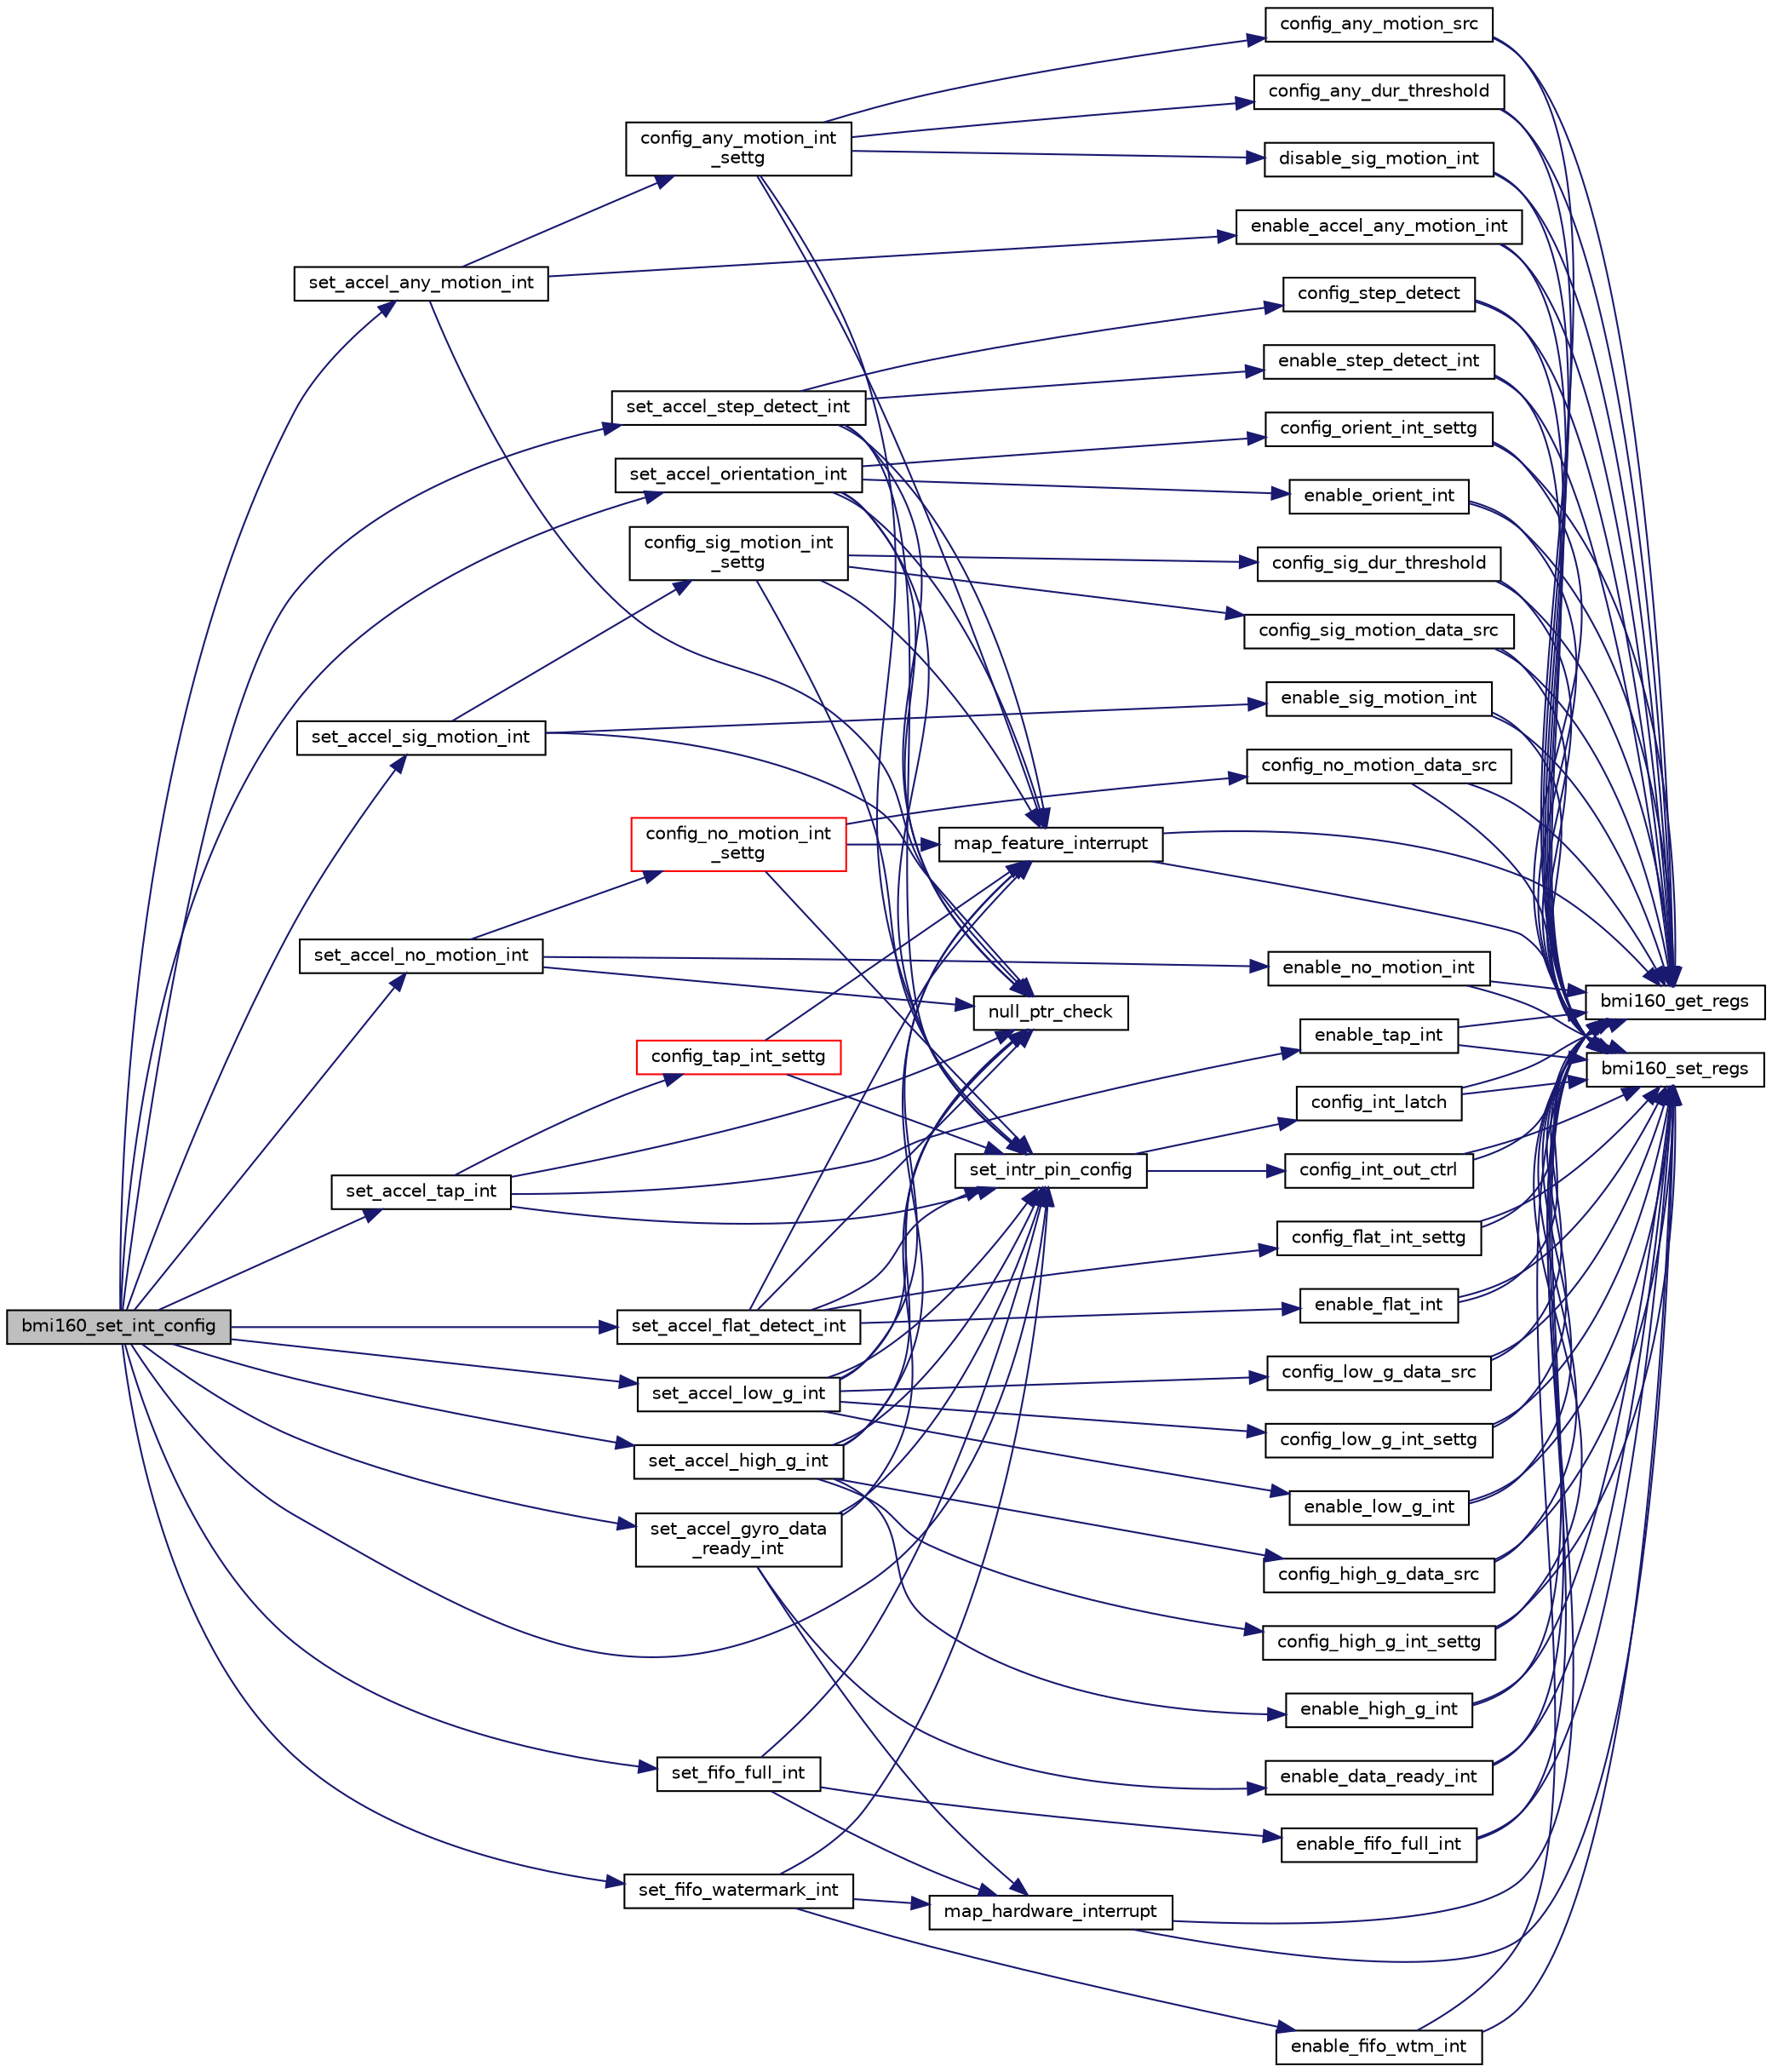 digraph "bmi160_set_int_config"
{
  edge [fontname="Helvetica",fontsize="10",labelfontname="Helvetica",labelfontsize="10"];
  node [fontname="Helvetica",fontsize="10",shape=record];
  rankdir="LR";
  Node1 [label="bmi160_set_int_config",height=0.2,width=0.4,color="black", fillcolor="grey75", style="filled", fontcolor="black"];
  Node1 -> Node2 [color="midnightblue",fontsize="10",style="solid",fontname="Helvetica"];
  Node2 [label="set_accel_any_motion_int",height=0.2,width=0.4,color="black", fillcolor="white", style="filled",URL="$bmi160_8c.html#ad7da9617be15890e9deb9895241782e3",tooltip="This API sets the any-motion interrupt of the sensor. This interrupt occurs when accel values exceeds..."];
  Node2 -> Node3 [color="midnightblue",fontsize="10",style="solid",fontname="Helvetica"];
  Node3 [label="null_ptr_check",height=0.2,width=0.4,color="black", fillcolor="white", style="filled",URL="$bmi160_8c.html#a7c59ba614abc7775f4bfcf6bf6dc3f0e",tooltip="This API is used to validate the device structure pointer for null conditions. "];
  Node2 -> Node4 [color="midnightblue",fontsize="10",style="solid",fontname="Helvetica"];
  Node4 [label="enable_accel_any_motion_int",height=0.2,width=0.4,color="black", fillcolor="white", style="filled",URL="$bmi160_8c.html#af4447110129e1d073de825b50916ec2c",tooltip="This API enables the any-motion interrupt for accel. "];
  Node4 -> Node5 [color="midnightblue",fontsize="10",style="solid",fontname="Helvetica"];
  Node5 [label="bmi160_get_regs",height=0.2,width=0.4,color="black", fillcolor="white", style="filled",URL="$bmi160_8c.html#a9bebc4a575526f49e625a87de9478e04",tooltip="This API reads the data from the given register address of sensor. "];
  Node4 -> Node6 [color="midnightblue",fontsize="10",style="solid",fontname="Helvetica"];
  Node6 [label="bmi160_set_regs",height=0.2,width=0.4,color="black", fillcolor="white", style="filled",URL="$bmi160_8c.html#a5bea435582a9fdb2c331f64b61e0d6c5",tooltip="This API writes the given data to the register address of sensor. "];
  Node2 -> Node7 [color="midnightblue",fontsize="10",style="solid",fontname="Helvetica"];
  Node7 [label="config_any_motion_int\l_settg",height=0.2,width=0.4,color="black", fillcolor="white", style="filled",URL="$bmi160_8c.html#a1033718a3595b55f682916d0058172fb",tooltip="This API configure necessary setting of any-motion interrupt. "];
  Node7 -> Node8 [color="midnightblue",fontsize="10",style="solid",fontname="Helvetica"];
  Node8 [label="set_intr_pin_config",height=0.2,width=0.4,color="black", fillcolor="white", style="filled",URL="$bmi160_8c.html#ac8c8fb9cab8826a3dd5da5f1caff0be6",tooltip="This API configures the pins to fire the interrupt signal when it occurs. "];
  Node8 -> Node9 [color="midnightblue",fontsize="10",style="solid",fontname="Helvetica"];
  Node9 [label="config_int_out_ctrl",height=0.2,width=0.4,color="black", fillcolor="white", style="filled",URL="$bmi160_8c.html#adfdf621d43c30d1725e3b0d90121897b",tooltip="This API configure the behavioural setting of interrupt pin. "];
  Node9 -> Node5 [color="midnightblue",fontsize="10",style="solid",fontname="Helvetica"];
  Node9 -> Node6 [color="midnightblue",fontsize="10",style="solid",fontname="Helvetica"];
  Node8 -> Node10 [color="midnightblue",fontsize="10",style="solid",fontname="Helvetica"];
  Node10 [label="config_int_latch",height=0.2,width=0.4,color="black", fillcolor="white", style="filled",URL="$bmi160_8c.html#aa35edab511d1366601fa47a0b9632a6b",tooltip="This API configure the mode(input enable, latch or non-latch) of interrupt pin. "];
  Node10 -> Node5 [color="midnightblue",fontsize="10",style="solid",fontname="Helvetica"];
  Node10 -> Node6 [color="midnightblue",fontsize="10",style="solid",fontname="Helvetica"];
  Node7 -> Node11 [color="midnightblue",fontsize="10",style="solid",fontname="Helvetica"];
  Node11 [label="disable_sig_motion_int",height=0.2,width=0.4,color="black", fillcolor="white", style="filled",URL="$bmi160_8c.html#a0b0c941a21e155ee4258f87c58ed3431",tooltip="This API disable the sig-motion interrupt. "];
  Node11 -> Node5 [color="midnightblue",fontsize="10",style="solid",fontname="Helvetica"];
  Node11 -> Node6 [color="midnightblue",fontsize="10",style="solid",fontname="Helvetica"];
  Node7 -> Node12 [color="midnightblue",fontsize="10",style="solid",fontname="Helvetica"];
  Node12 [label="map_feature_interrupt",height=0.2,width=0.4,color="black", fillcolor="white", style="filled",URL="$bmi160_8c.html#a84e4d42010bbcb038937a2a56110fb8a",tooltip="This API is used to map/unmap the Any/Sig motion, Step det/Low-g, Double tap, Single tap..."];
  Node12 -> Node5 [color="midnightblue",fontsize="10",style="solid",fontname="Helvetica"];
  Node12 -> Node6 [color="midnightblue",fontsize="10",style="solid",fontname="Helvetica"];
  Node7 -> Node13 [color="midnightblue",fontsize="10",style="solid",fontname="Helvetica"];
  Node13 [label="config_any_motion_src",height=0.2,width=0.4,color="black", fillcolor="white", style="filled",URL="$bmi160_8c.html#a78e5520df4aeba3c9c14fc11708da35f",tooltip="This API configure the source of data(filter & pre-filter) for any-motion interrupt. "];
  Node13 -> Node5 [color="midnightblue",fontsize="10",style="solid",fontname="Helvetica"];
  Node13 -> Node6 [color="midnightblue",fontsize="10",style="solid",fontname="Helvetica"];
  Node7 -> Node14 [color="midnightblue",fontsize="10",style="solid",fontname="Helvetica"];
  Node14 [label="config_any_dur_threshold",height=0.2,width=0.4,color="black", fillcolor="white", style="filled",URL="$bmi160_8c.html#a50b9ffbec89f517d2ab0d43fe59999da",tooltip="This API configure the duration and threshold of any-motion interrupt. "];
  Node14 -> Node5 [color="midnightblue",fontsize="10",style="solid",fontname="Helvetica"];
  Node14 -> Node6 [color="midnightblue",fontsize="10",style="solid",fontname="Helvetica"];
  Node1 -> Node15 [color="midnightblue",fontsize="10",style="solid",fontname="Helvetica"];
  Node15 [label="set_accel_sig_motion_int",height=0.2,width=0.4,color="black", fillcolor="white", style="filled",URL="$bmi160_8c.html#a8a544220e2835a299e6d814f618c5127",tooltip="This API sets the significant motion interrupt of the sensor.This interrupt occurs when there is chan..."];
  Node15 -> Node3 [color="midnightblue",fontsize="10",style="solid",fontname="Helvetica"];
  Node15 -> Node16 [color="midnightblue",fontsize="10",style="solid",fontname="Helvetica"];
  Node16 [label="enable_sig_motion_int",height=0.2,width=0.4,color="black", fillcolor="white", style="filled",URL="$bmi160_8c.html#ab740913418b74bdedd9c81dd00e8f190",tooltip="This API enables the sig-motion motion interrupt. "];
  Node16 -> Node5 [color="midnightblue",fontsize="10",style="solid",fontname="Helvetica"];
  Node16 -> Node6 [color="midnightblue",fontsize="10",style="solid",fontname="Helvetica"];
  Node15 -> Node17 [color="midnightblue",fontsize="10",style="solid",fontname="Helvetica"];
  Node17 [label="config_sig_motion_int\l_settg",height=0.2,width=0.4,color="black", fillcolor="white", style="filled",URL="$bmi160_8c.html#a09e53f1ce6505ad749fcf93d339113fd",tooltip="This API configure the interrupt PIN setting for significant motion interrupt. "];
  Node17 -> Node8 [color="midnightblue",fontsize="10",style="solid",fontname="Helvetica"];
  Node17 -> Node12 [color="midnightblue",fontsize="10",style="solid",fontname="Helvetica"];
  Node17 -> Node18 [color="midnightblue",fontsize="10",style="solid",fontname="Helvetica"];
  Node18 [label="config_sig_motion_data_src",height=0.2,width=0.4,color="black", fillcolor="white", style="filled",URL="$bmi160_8c.html#a3a03a32c31ee5e16e7683a70cc65ec08",tooltip="This API configure the source of data(filter & pre-filter) for sig motion interrupt. "];
  Node18 -> Node5 [color="midnightblue",fontsize="10",style="solid",fontname="Helvetica"];
  Node18 -> Node6 [color="midnightblue",fontsize="10",style="solid",fontname="Helvetica"];
  Node17 -> Node19 [color="midnightblue",fontsize="10",style="solid",fontname="Helvetica"];
  Node19 [label="config_sig_dur_threshold",height=0.2,width=0.4,color="black", fillcolor="white", style="filled",URL="$bmi160_8c.html#acad524f3d313e2034ddd3114f5bbbf69",tooltip="This API configure the threshold, skip and proof time of sig motion interrupt. "];
  Node19 -> Node6 [color="midnightblue",fontsize="10",style="solid",fontname="Helvetica"];
  Node19 -> Node5 [color="midnightblue",fontsize="10",style="solid",fontname="Helvetica"];
  Node1 -> Node20 [color="midnightblue",fontsize="10",style="solid",fontname="Helvetica"];
  Node20 [label="set_accel_no_motion_int",height=0.2,width=0.4,color="black", fillcolor="white", style="filled",URL="$bmi160_8c.html#ae276c8f2eb45b1088d65e92533ef8de1",tooltip="This API sets the no motion/slow motion interrupt of the sensor. Slow motion is similar to any motion..."];
  Node20 -> Node3 [color="midnightblue",fontsize="10",style="solid",fontname="Helvetica"];
  Node20 -> Node21 [color="midnightblue",fontsize="10",style="solid",fontname="Helvetica"];
  Node21 [label="enable_no_motion_int",height=0.2,width=0.4,color="black", fillcolor="white", style="filled",URL="$bmi160_8c.html#abb02232fadb9fd7394fc917506c28f37",tooltip="This API enables the no motion/slow motion interrupt. "];
  Node21 -> Node5 [color="midnightblue",fontsize="10",style="solid",fontname="Helvetica"];
  Node21 -> Node6 [color="midnightblue",fontsize="10",style="solid",fontname="Helvetica"];
  Node20 -> Node22 [color="midnightblue",fontsize="10",style="solid",fontname="Helvetica"];
  Node22 [label="config_no_motion_int\l_settg",height=0.2,width=0.4,color="red", fillcolor="white", style="filled",URL="$bmi160_8c.html#a0dbb00706ea1bbdbdd8c24545fabd648",tooltip="This API configure the interrupt PIN setting for no motion/slow motion interrupt. ..."];
  Node22 -> Node8 [color="midnightblue",fontsize="10",style="solid",fontname="Helvetica"];
  Node22 -> Node12 [color="midnightblue",fontsize="10",style="solid",fontname="Helvetica"];
  Node22 -> Node23 [color="midnightblue",fontsize="10",style="solid",fontname="Helvetica"];
  Node23 [label="config_no_motion_data_src",height=0.2,width=0.4,color="black", fillcolor="white", style="filled",URL="$bmi160_8c.html#a8251afc1de862325cb253ace35d524b9",tooltip="This API configure the source of interrupt for no motion. "];
  Node23 -> Node5 [color="midnightblue",fontsize="10",style="solid",fontname="Helvetica"];
  Node23 -> Node6 [color="midnightblue",fontsize="10",style="solid",fontname="Helvetica"];
  Node1 -> Node24 [color="midnightblue",fontsize="10",style="solid",fontname="Helvetica"];
  Node24 [label="set_accel_tap_int",height=0.2,width=0.4,color="black", fillcolor="white", style="filled",URL="$bmi160_8c.html#a105ca9bc6765fbffd4d2c60d086d375a",tooltip="This API sets tap interrupts.Interrupt is fired when tap movements happen. "];
  Node24 -> Node3 [color="midnightblue",fontsize="10",style="solid",fontname="Helvetica"];
  Node24 -> Node25 [color="midnightblue",fontsize="10",style="solid",fontname="Helvetica"];
  Node25 [label="enable_tap_int",height=0.2,width=0.4,color="black", fillcolor="white", style="filled",URL="$bmi160_8c.html#ae88c3e2d411d4764c0402b87f6bdfc4d",tooltip="This API enables the single/double tap interrupt. "];
  Node25 -> Node5 [color="midnightblue",fontsize="10",style="solid",fontname="Helvetica"];
  Node25 -> Node6 [color="midnightblue",fontsize="10",style="solid",fontname="Helvetica"];
  Node24 -> Node8 [color="midnightblue",fontsize="10",style="solid",fontname="Helvetica"];
  Node24 -> Node26 [color="midnightblue",fontsize="10",style="solid",fontname="Helvetica"];
  Node26 [label="config_tap_int_settg",height=0.2,width=0.4,color="red", fillcolor="white", style="filled",URL="$bmi160_8c.html#a82f508e5883ca380ed6386cde67e230c",tooltip="This API configure the interrupt PIN setting for tap interrupt. "];
  Node26 -> Node8 [color="midnightblue",fontsize="10",style="solid",fontname="Helvetica"];
  Node26 -> Node12 [color="midnightblue",fontsize="10",style="solid",fontname="Helvetica"];
  Node1 -> Node27 [color="midnightblue",fontsize="10",style="solid",fontname="Helvetica"];
  Node27 [label="set_accel_step_detect_int",height=0.2,width=0.4,color="black", fillcolor="white", style="filled",URL="$bmi160_8c.html#ad70dee7d49c9b9c36261505cbd944a67",tooltip="This API sets the step detection interrupt.This interrupt occurs when the single step causes accel va..."];
  Node27 -> Node3 [color="midnightblue",fontsize="10",style="solid",fontname="Helvetica"];
  Node27 -> Node28 [color="midnightblue",fontsize="10",style="solid",fontname="Helvetica"];
  Node28 [label="enable_step_detect_int",height=0.2,width=0.4,color="black", fillcolor="white", style="filled",URL="$bmi160_8c.html#a1bd169e532fdc74bd129884af4185d0b",tooltip="This API enables the step detector interrupt. "];
  Node28 -> Node5 [color="midnightblue",fontsize="10",style="solid",fontname="Helvetica"];
  Node28 -> Node6 [color="midnightblue",fontsize="10",style="solid",fontname="Helvetica"];
  Node27 -> Node8 [color="midnightblue",fontsize="10",style="solid",fontname="Helvetica"];
  Node27 -> Node12 [color="midnightblue",fontsize="10",style="solid",fontname="Helvetica"];
  Node27 -> Node29 [color="midnightblue",fontsize="10",style="solid",fontname="Helvetica"];
  Node29 [label="config_step_detect",height=0.2,width=0.4,color="black", fillcolor="white", style="filled",URL="$bmi160_8c.html#a158a996cbee652137aca7b284c0de7c8",tooltip="This API configure the step detector parameter. "];
  Node29 -> Node5 [color="midnightblue",fontsize="10",style="solid",fontname="Helvetica"];
  Node29 -> Node6 [color="midnightblue",fontsize="10",style="solid",fontname="Helvetica"];
  Node1 -> Node30 [color="midnightblue",fontsize="10",style="solid",fontname="Helvetica"];
  Node30 [label="set_accel_orientation_int",height=0.2,width=0.4,color="black", fillcolor="white", style="filled",URL="$bmi160_8c.html#a92083d81c82d0fbeb24a80474bd42ddb",tooltip="This API sets the orientation interrupt of the sensor.This interrupt occurs when there is orientation..."];
  Node30 -> Node3 [color="midnightblue",fontsize="10",style="solid",fontname="Helvetica"];
  Node30 -> Node31 [color="midnightblue",fontsize="10",style="solid",fontname="Helvetica"];
  Node31 [label="enable_orient_int",height=0.2,width=0.4,color="black", fillcolor="white", style="filled",URL="$bmi160_8c.html#a594d69b8c47b797dfad98b3d10ef7459",tooltip="This API enables the orient interrupt. "];
  Node31 -> Node5 [color="midnightblue",fontsize="10",style="solid",fontname="Helvetica"];
  Node31 -> Node6 [color="midnightblue",fontsize="10",style="solid",fontname="Helvetica"];
  Node30 -> Node8 [color="midnightblue",fontsize="10",style="solid",fontname="Helvetica"];
  Node30 -> Node12 [color="midnightblue",fontsize="10",style="solid",fontname="Helvetica"];
  Node30 -> Node32 [color="midnightblue",fontsize="10",style="solid",fontname="Helvetica"];
  Node32 [label="config_orient_int_settg",height=0.2,width=0.4,color="black", fillcolor="white", style="filled",URL="$bmi160_8c.html#aab99276e36f295f06157279b2ba73387",tooltip="This API configure the necessary setting of orientation interrupt. "];
  Node32 -> Node5 [color="midnightblue",fontsize="10",style="solid",fontname="Helvetica"];
  Node32 -> Node6 [color="midnightblue",fontsize="10",style="solid",fontname="Helvetica"];
  Node1 -> Node33 [color="midnightblue",fontsize="10",style="solid",fontname="Helvetica"];
  Node33 [label="set_accel_flat_detect_int",height=0.2,width=0.4,color="black", fillcolor="white", style="filled",URL="$bmi160_8c.html#a08101eee1d12bf8d9eab1fb674b2fd99",tooltip="This API sets the flat interrupt of the sensor.This interrupt occurs in case of flat orientation..."];
  Node33 -> Node3 [color="midnightblue",fontsize="10",style="solid",fontname="Helvetica"];
  Node33 -> Node34 [color="midnightblue",fontsize="10",style="solid",fontname="Helvetica"];
  Node34 [label="enable_flat_int",height=0.2,width=0.4,color="black", fillcolor="white", style="filled",URL="$bmi160_8c.html#ac076a137f93a41c39a168176453543ee",tooltip="This API enables the flat interrupt. "];
  Node34 -> Node5 [color="midnightblue",fontsize="10",style="solid",fontname="Helvetica"];
  Node34 -> Node6 [color="midnightblue",fontsize="10",style="solid",fontname="Helvetica"];
  Node33 -> Node8 [color="midnightblue",fontsize="10",style="solid",fontname="Helvetica"];
  Node33 -> Node12 [color="midnightblue",fontsize="10",style="solid",fontname="Helvetica"];
  Node33 -> Node35 [color="midnightblue",fontsize="10",style="solid",fontname="Helvetica"];
  Node35 [label="config_flat_int_settg",height=0.2,width=0.4,color="black", fillcolor="white", style="filled",URL="$bmi160_8c.html#a2c1c95f2fe09748d55670cd42a728970",tooltip="This API configure the necessary setting of flat interrupt. "];
  Node35 -> Node5 [color="midnightblue",fontsize="10",style="solid",fontname="Helvetica"];
  Node35 -> Node6 [color="midnightblue",fontsize="10",style="solid",fontname="Helvetica"];
  Node1 -> Node36 [color="midnightblue",fontsize="10",style="solid",fontname="Helvetica"];
  Node36 [label="set_accel_low_g_int",height=0.2,width=0.4,color="black", fillcolor="white", style="filled",URL="$bmi160_8c.html#a7b3427b603eabe1248b3330afdfa8677",tooltip="This API sets the low-g interrupt of the sensor.This interrupt occurs during free-fall. "];
  Node36 -> Node3 [color="midnightblue",fontsize="10",style="solid",fontname="Helvetica"];
  Node36 -> Node37 [color="midnightblue",fontsize="10",style="solid",fontname="Helvetica"];
  Node37 [label="enable_low_g_int",height=0.2,width=0.4,color="black", fillcolor="white", style="filled",URL="$bmi160_8c.html#a85e1ab63b3c2a08cff3d82b56c19e232",tooltip="This API enables the Low-g interrupt. "];
  Node37 -> Node5 [color="midnightblue",fontsize="10",style="solid",fontname="Helvetica"];
  Node37 -> Node6 [color="midnightblue",fontsize="10",style="solid",fontname="Helvetica"];
  Node36 -> Node8 [color="midnightblue",fontsize="10",style="solid",fontname="Helvetica"];
  Node36 -> Node12 [color="midnightblue",fontsize="10",style="solid",fontname="Helvetica"];
  Node36 -> Node38 [color="midnightblue",fontsize="10",style="solid",fontname="Helvetica"];
  Node38 [label="config_low_g_data_src",height=0.2,width=0.4,color="black", fillcolor="white", style="filled",URL="$bmi160_8c.html#a8d145ddff020837a60abb2ee61033bd4",tooltip="This API configure the source of data(filter & pre-filter) for low-g interrupt. "];
  Node38 -> Node5 [color="midnightblue",fontsize="10",style="solid",fontname="Helvetica"];
  Node38 -> Node6 [color="midnightblue",fontsize="10",style="solid",fontname="Helvetica"];
  Node36 -> Node39 [color="midnightblue",fontsize="10",style="solid",fontname="Helvetica"];
  Node39 [label="config_low_g_int_settg",height=0.2,width=0.4,color="black", fillcolor="white", style="filled",URL="$bmi160_8c.html#a60c05b26d922ded58d16a5a7b901cff6",tooltip="This API configure the necessary setting of low-g interrupt. "];
  Node39 -> Node5 [color="midnightblue",fontsize="10",style="solid",fontname="Helvetica"];
  Node39 -> Node6 [color="midnightblue",fontsize="10",style="solid",fontname="Helvetica"];
  Node1 -> Node40 [color="midnightblue",fontsize="10",style="solid",fontname="Helvetica"];
  Node40 [label="set_accel_high_g_int",height=0.2,width=0.4,color="black", fillcolor="white", style="filled",URL="$bmi160_8c.html#acab0b26630427f3ee6d0374404bfc280",tooltip="This API sets the high-g interrupt of the sensor.The interrupt occurs if the absolute value of accele..."];
  Node40 -> Node3 [color="midnightblue",fontsize="10",style="solid",fontname="Helvetica"];
  Node40 -> Node41 [color="midnightblue",fontsize="10",style="solid",fontname="Helvetica"];
  Node41 [label="enable_high_g_int",height=0.2,width=0.4,color="black", fillcolor="white", style="filled",URL="$bmi160_8c.html#ab46c3f942be9edf32e7c48ed9e16699a",tooltip="This API enables the high-g interrupt. "];
  Node41 -> Node5 [color="midnightblue",fontsize="10",style="solid",fontname="Helvetica"];
  Node41 -> Node6 [color="midnightblue",fontsize="10",style="solid",fontname="Helvetica"];
  Node40 -> Node8 [color="midnightblue",fontsize="10",style="solid",fontname="Helvetica"];
  Node40 -> Node12 [color="midnightblue",fontsize="10",style="solid",fontname="Helvetica"];
  Node40 -> Node42 [color="midnightblue",fontsize="10",style="solid",fontname="Helvetica"];
  Node42 [label="config_high_g_data_src",height=0.2,width=0.4,color="black", fillcolor="white", style="filled",URL="$bmi160_8c.html#a8545a1fd2d024c19cae1e925eef4c4c5",tooltip="This API configure the source of data(filter & pre-filter) for high-g interrupt. "];
  Node42 -> Node5 [color="midnightblue",fontsize="10",style="solid",fontname="Helvetica"];
  Node42 -> Node6 [color="midnightblue",fontsize="10",style="solid",fontname="Helvetica"];
  Node40 -> Node43 [color="midnightblue",fontsize="10",style="solid",fontname="Helvetica"];
  Node43 [label="config_high_g_int_settg",height=0.2,width=0.4,color="black", fillcolor="white", style="filled",URL="$bmi160_8c.html#a9a80089d73f7cbffd3ba071b843a093e",tooltip="This API configure the necessary setting of high-g interrupt. "];
  Node43 -> Node5 [color="midnightblue",fontsize="10",style="solid",fontname="Helvetica"];
  Node43 -> Node6 [color="midnightblue",fontsize="10",style="solid",fontname="Helvetica"];
  Node1 -> Node44 [color="midnightblue",fontsize="10",style="solid",fontname="Helvetica"];
  Node44 [label="set_accel_gyro_data\l_ready_int",height=0.2,width=0.4,color="black", fillcolor="white", style="filled",URL="$bmi160_8c.html#aee4499d305c7b332e8952621fc6eb02b",tooltip="This API sets the data ready interrupt for both accel and gyro. This interrupt occurs when new accel ..."];
  Node44 -> Node3 [color="midnightblue",fontsize="10",style="solid",fontname="Helvetica"];
  Node44 -> Node45 [color="midnightblue",fontsize="10",style="solid",fontname="Helvetica"];
  Node45 [label="enable_data_ready_int",height=0.2,width=0.4,color="black", fillcolor="white", style="filled",URL="$bmi160_8c.html#a2b8bcc4b9047b0b46139d396a065bf35",tooltip="This API enable the data ready interrupt. "];
  Node45 -> Node5 [color="midnightblue",fontsize="10",style="solid",fontname="Helvetica"];
  Node45 -> Node6 [color="midnightblue",fontsize="10",style="solid",fontname="Helvetica"];
  Node44 -> Node8 [color="midnightblue",fontsize="10",style="solid",fontname="Helvetica"];
  Node44 -> Node46 [color="midnightblue",fontsize="10",style="solid",fontname="Helvetica"];
  Node46 [label="map_hardware_interrupt",height=0.2,width=0.4,color="black", fillcolor="white", style="filled",URL="$bmi160_8c.html#ab4fd2f4891ec099638d53859ad880e57",tooltip="This API is used to map/unmap the Dataready(Accel & Gyro), FIFO full and FIFO watermark interrupt..."];
  Node46 -> Node5 [color="midnightblue",fontsize="10",style="solid",fontname="Helvetica"];
  Node46 -> Node6 [color="midnightblue",fontsize="10",style="solid",fontname="Helvetica"];
  Node1 -> Node47 [color="midnightblue",fontsize="10",style="solid",fontname="Helvetica"];
  Node47 [label="set_fifo_full_int",height=0.2,width=0.4,color="black", fillcolor="white", style="filled",URL="$bmi160_8c.html#aa16181d956a64276583c952a3a0875c8",tooltip="This API sets FIFO full interrupt of the sensor.This interrupt occurs when the FIFO is full and the n..."];
  Node47 -> Node48 [color="midnightblue",fontsize="10",style="solid",fontname="Helvetica"];
  Node48 [label="enable_fifo_full_int",height=0.2,width=0.4,color="black", fillcolor="white", style="filled",URL="$bmi160_8c.html#a3305199f006ca6f3db2402b012327988",tooltip="This enable the FIFO full interrupt engine. "];
  Node48 -> Node5 [color="midnightblue",fontsize="10",style="solid",fontname="Helvetica"];
  Node48 -> Node6 [color="midnightblue",fontsize="10",style="solid",fontname="Helvetica"];
  Node47 -> Node8 [color="midnightblue",fontsize="10",style="solid",fontname="Helvetica"];
  Node47 -> Node46 [color="midnightblue",fontsize="10",style="solid",fontname="Helvetica"];
  Node1 -> Node49 [color="midnightblue",fontsize="10",style="solid",fontname="Helvetica"];
  Node49 [label="set_fifo_watermark_int",height=0.2,width=0.4,color="black", fillcolor="white", style="filled",URL="$bmi160_8c.html#ad4c08666fdb49c6e4027b1b4d2c27805",tooltip="This API sets FIFO watermark interrupt of the sensor.The FIFO watermark interrupt is fired..."];
  Node49 -> Node50 [color="midnightblue",fontsize="10",style="solid",fontname="Helvetica"];
  Node50 [label="enable_fifo_wtm_int",height=0.2,width=0.4,color="black", fillcolor="white", style="filled",URL="$bmi160_8c.html#ae37485027ee41395a6180889f4658e01",tooltip="This enable the FIFO watermark interrupt engine. "];
  Node50 -> Node5 [color="midnightblue",fontsize="10",style="solid",fontname="Helvetica"];
  Node50 -> Node6 [color="midnightblue",fontsize="10",style="solid",fontname="Helvetica"];
  Node49 -> Node8 [color="midnightblue",fontsize="10",style="solid",fontname="Helvetica"];
  Node49 -> Node46 [color="midnightblue",fontsize="10",style="solid",fontname="Helvetica"];
  Node1 -> Node8 [color="midnightblue",fontsize="10",style="solid",fontname="Helvetica"];
}
